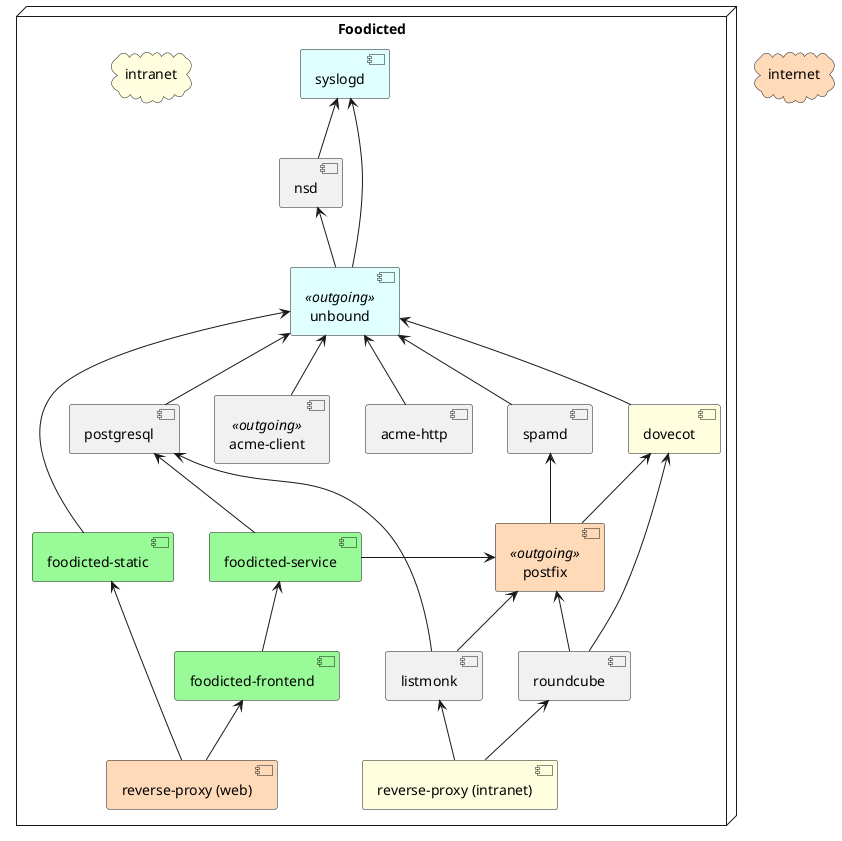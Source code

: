@startuml
'https://plantuml.com/deployment-diagram

cloud "internet" #PeachPuff

node Foodicted {
    component "syslogd" #LightCyan
    component "nsd"
    component "unbound" <<outgoing>> #LightCyan
    component "postgresql"
    component "reverse-proxy (web)" #PeachPuff
    component "reverse-proxy (intranet)" #LightYellow
    component "foodicted-static" #PaleGreen
    component "foodicted-frontend" #PaleGreen
    component "foodicted-service" #PaleGreen
    component "acme-client" <<outgoing>>
    component "acme-http"
    component "postfix" <<outgoing>> #PeachPuff
    component "dovecot" #LightYellow
    component "spamd"
    component "listmonk"
    component "roundcube"
    cloud "intranet" #LightYellow

    "syslogd" <-- "nsd"
    "syslogd" <-- "unbound"
    "unbound" <-- "foodicted-static"
    "unbound" <-- "acme-client"
    "unbound" <-- "acme-http"
    "unbound" <-- "dovecot"
    "unbound" <-- "spamd"
    "unbound" <-- "postgresql"

    "nsd" <-- "unbound"
    "foodicted-static" <-- "reverse-proxy (web)"
    "foodicted-frontend" <-- "reverse-proxy (web)"
    "listmonk" <-- "reverse-proxy (intranet)"
    "roundcube" <-- "reverse-proxy (intranet)"
    "foodicted-service" <-- "foodicted-frontend"
    "postgresql" <-- "foodicted-service"
    "postfix" <- "foodicted-service"
    "postgresql" <-- "listmonk"

    "dovecot" <-- "postfix"
    "dovecot" <-- "roundcube"
    "spamd" <-- "postfix"
    "postfix" <-- "listmonk"
    "postfix" <-- "roundcube"
}

@enduml